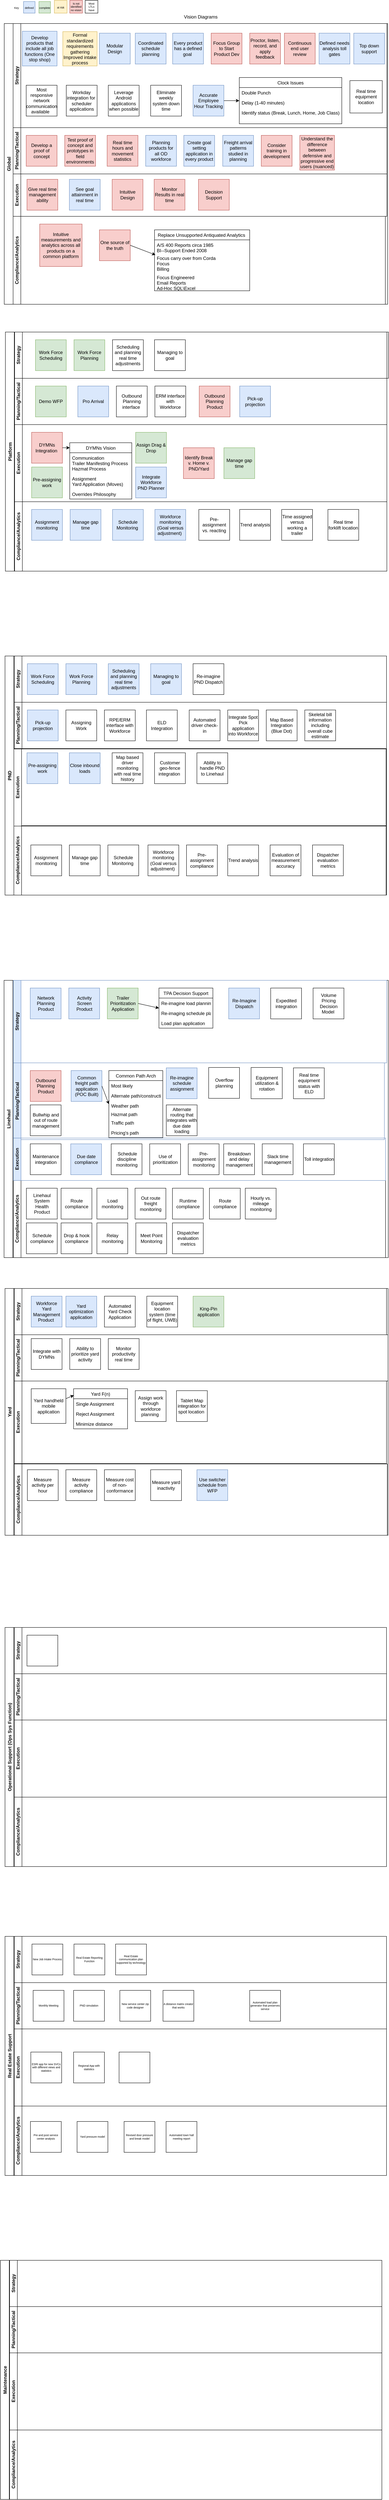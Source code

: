 <mxfile version="14.7.8" type="github">
  <diagram id="prtHgNgQTEPvFCAcTncT" name="Page-1">
    <mxGraphModel dx="661" dy="363" grid="1" gridSize="10" guides="1" tooltips="1" connect="1" arrows="1" fold="1" page="1" pageScale="1" pageWidth="1169" pageHeight="827" math="0" shadow="0">
      <root>
        <mxCell id="0" />
        <mxCell id="1" parent="0" />
        <mxCell id="YpiswbPUXittL1wo25aG-7" value="Global" style="swimlane;horizontal=0;" parent="1" vertex="1">
          <mxGeometry x="80" y="80" width="995" height="728" as="geometry" />
        </mxCell>
        <mxCell id="YpiswbPUXittL1wo25aG-3" value="Strategy" style="swimlane;html=1;startSize=20;horizontal=0;" parent="YpiswbPUXittL1wo25aG-7" vertex="1">
          <mxGeometry x="23" width="970" height="270" as="geometry" />
        </mxCell>
        <mxCell id="aJCjJeXkYi-TB71Nvnjo-6" value="Develop products that include all job functions (One stop shop)" style="whiteSpace=wrap;html=1;aspect=fixed;fillColor=#dae8fc;strokeColor=#6c8ebf;" vertex="1" parent="YpiswbPUXittL1wo25aG-3">
          <mxGeometry x="24" y="20" width="90" height="90" as="geometry" />
        </mxCell>
        <mxCell id="aJCjJeXkYi-TB71Nvnjo-7" value="Modular Design" style="whiteSpace=wrap;html=1;aspect=fixed;fillColor=#dae8fc;strokeColor=#6c8ebf;" vertex="1" parent="YpiswbPUXittL1wo25aG-3">
          <mxGeometry x="224" y="25" width="80" height="80" as="geometry" />
        </mxCell>
        <mxCell id="aJCjJeXkYi-TB71Nvnjo-8" value="Coordinated schedule planning" style="whiteSpace=wrap;html=1;aspect=fixed;fillColor=#dae8fc;strokeColor=#6c8ebf;" vertex="1" parent="YpiswbPUXittL1wo25aG-3">
          <mxGeometry x="317" y="25" width="80" height="80" as="geometry" />
        </mxCell>
        <mxCell id="aJCjJeXkYi-TB71Nvnjo-10" value="Every product has a defined goal&amp;nbsp;" style="whiteSpace=wrap;html=1;aspect=fixed;fillColor=#dae8fc;strokeColor=#6c8ebf;" vertex="1" parent="YpiswbPUXittL1wo25aG-3">
          <mxGeometry x="414" y="25" width="80" height="80" as="geometry" />
        </mxCell>
        <mxCell id="aJCjJeXkYi-TB71Nvnjo-11" value="Focus Group to Start Product Dev" style="whiteSpace=wrap;html=1;aspect=fixed;fillColor=#f8cecc;strokeColor=#b85450;" vertex="1" parent="YpiswbPUXittL1wo25aG-3">
          <mxGeometry x="514" y="25" width="80" height="80" as="geometry" />
        </mxCell>
        <mxCell id="aJCjJeXkYi-TB71Nvnjo-12" value="Continuous end user review" style="whiteSpace=wrap;html=1;aspect=fixed;fillColor=#f8cecc;strokeColor=#b85450;" vertex="1" parent="YpiswbPUXittL1wo25aG-3">
          <mxGeometry x="704" y="25" width="80" height="80" as="geometry" />
        </mxCell>
        <mxCell id="aJCjJeXkYi-TB71Nvnjo-13" value="Defined needs analysis toll gates" style="whiteSpace=wrap;html=1;aspect=fixed;fillColor=#dae8fc;strokeColor=#6c8ebf;" vertex="1" parent="YpiswbPUXittL1wo25aG-3">
          <mxGeometry x="794" y="25" width="80" height="80" as="geometry" />
        </mxCell>
        <mxCell id="aJCjJeXkYi-TB71Nvnjo-21" value="Proctor, listen, record, and apply feedback" style="whiteSpace=wrap;html=1;aspect=fixed;fillColor=#f8cecc;strokeColor=#b85450;" vertex="1" parent="YpiswbPUXittL1wo25aG-3">
          <mxGeometry x="614" y="25" width="80" height="80" as="geometry" />
        </mxCell>
        <mxCell id="aJCjJeXkYi-TB71Nvnjo-22" value="Formal standardized requirements gathering Improved intake process" style="whiteSpace=wrap;html=1;aspect=fixed;fillColor=#fff2cc;strokeColor=#d6b656;" vertex="1" parent="YpiswbPUXittL1wo25aG-3">
          <mxGeometry x="129" y="21" width="89" height="89" as="geometry" />
        </mxCell>
        <mxCell id="aJCjJeXkYi-TB71Nvnjo-31" value="Top down support" style="whiteSpace=wrap;html=1;aspect=fixed;fillColor=#dae8fc;strokeColor=#6c8ebf;" vertex="1" parent="YpiswbPUXittL1wo25aG-3">
          <mxGeometry x="884" y="25" width="80" height="80" as="geometry" />
        </mxCell>
        <mxCell id="aJCjJeXkYi-TB71Nvnjo-227" value="Most responsive network communication available&amp;nbsp;&amp;nbsp;" style="whiteSpace=wrap;html=1;aspect=fixed;" vertex="1" parent="YpiswbPUXittL1wo25aG-3">
          <mxGeometry x="34" y="160" width="80" height="80" as="geometry" />
        </mxCell>
        <mxCell id="aJCjJeXkYi-TB71Nvnjo-184" value="Workday integration for&amp;nbsp; scheduler applications" style="whiteSpace=wrap;html=1;aspect=fixed;" vertex="1" parent="YpiswbPUXittL1wo25aG-3">
          <mxGeometry x="138" y="160" width="80" height="80" as="geometry" />
        </mxCell>
        <mxCell id="aJCjJeXkYi-TB71Nvnjo-236" value="Leverage Android applications when possible" style="whiteSpace=wrap;html=1;aspect=fixed;" vertex="1" parent="YpiswbPUXittL1wo25aG-3">
          <mxGeometry x="247" y="160" width="80" height="80" as="geometry" />
        </mxCell>
        <mxCell id="aJCjJeXkYi-TB71Nvnjo-237" value="Eliminate weekly system down time" style="whiteSpace=wrap;html=1;aspect=fixed;" vertex="1" parent="YpiswbPUXittL1wo25aG-3">
          <mxGeometry x="357" y="160" width="80" height="80" as="geometry" />
        </mxCell>
        <mxCell id="aJCjJeXkYi-TB71Nvnjo-246" value="Accurate Employee Hour Tracking" style="whiteSpace=wrap;html=1;aspect=fixed;fillColor=#dae8fc;strokeColor=#6c8ebf;" vertex="1" parent="YpiswbPUXittL1wo25aG-3">
          <mxGeometry x="467" y="160" width="80" height="80" as="geometry" />
        </mxCell>
        <mxCell id="aJCjJeXkYi-TB71Nvnjo-247" value="Clock Issues" style="swimlane;fontStyle=0;childLayout=stackLayout;horizontal=1;startSize=26;horizontalStack=0;resizeParent=1;resizeParentMax=0;resizeLast=0;collapsible=1;marginBottom=0;" vertex="1" parent="YpiswbPUXittL1wo25aG-3">
          <mxGeometry x="587" y="140" width="266" height="120" as="geometry">
            <mxRectangle x="587" y="140" width="258" height="26" as="alternateBounds" />
          </mxGeometry>
        </mxCell>
        <mxCell id="aJCjJeXkYi-TB71Nvnjo-248" value="Double Punch" style="text;strokeColor=none;fillColor=none;align=left;verticalAlign=top;spacingLeft=4;spacingRight=4;overflow=hidden;rotatable=0;points=[[0,0.5],[1,0.5]];portConstraint=eastwest;" vertex="1" parent="aJCjJeXkYi-TB71Nvnjo-247">
          <mxGeometry y="26" width="266" height="26" as="geometry" />
        </mxCell>
        <mxCell id="aJCjJeXkYi-TB71Nvnjo-249" value="Delay (1-40 minutes)" style="text;strokeColor=none;fillColor=none;align=left;verticalAlign=top;spacingLeft=4;spacingRight=4;overflow=hidden;rotatable=0;points=[[0,0.5],[1,0.5]];portConstraint=eastwest;" vertex="1" parent="aJCjJeXkYi-TB71Nvnjo-247">
          <mxGeometry y="52" width="266" height="26" as="geometry" />
        </mxCell>
        <mxCell id="aJCjJeXkYi-TB71Nvnjo-250" value="Identify status (Break, Lunch, Home, Job Class)&#xa;" style="text;strokeColor=none;fillColor=none;align=left;verticalAlign=top;spacingLeft=4;spacingRight=4;overflow=hidden;rotatable=0;points=[[0,0.5],[1,0.5]];portConstraint=eastwest;" vertex="1" parent="aJCjJeXkYi-TB71Nvnjo-247">
          <mxGeometry y="78" width="266" height="42" as="geometry" />
        </mxCell>
        <mxCell id="aJCjJeXkYi-TB71Nvnjo-245" style="edgeStyle=orthogonalEdgeStyle;rounded=0;orthogonalLoop=1;jettySize=auto;html=1;entryX=0;entryY=0.5;entryDx=0;entryDy=0;" edge="1" parent="YpiswbPUXittL1wo25aG-3" source="aJCjJeXkYi-TB71Nvnjo-246" target="aJCjJeXkYi-TB71Nvnjo-247">
          <mxGeometry relative="1" as="geometry" />
        </mxCell>
        <mxCell id="aJCjJeXkYi-TB71Nvnjo-251" value="Real time equipment location" style="whiteSpace=wrap;html=1;aspect=fixed;" vertex="1" parent="YpiswbPUXittL1wo25aG-3">
          <mxGeometry x="874" y="148" width="84" height="84" as="geometry" />
        </mxCell>
        <mxCell id="YpiswbPUXittL1wo25aG-10" value="Planning/Tactical" style="swimlane;html=1;startSize=20;horizontal=0;" parent="YpiswbPUXittL1wo25aG-7" vertex="1">
          <mxGeometry x="23" y="270" width="970" height="120" as="geometry" />
        </mxCell>
        <mxCell id="aJCjJeXkYi-TB71Nvnjo-14" value="Real time hours and movement statistics" style="whiteSpace=wrap;html=1;aspect=fixed;fillColor=#f8cecc;strokeColor=#b85450;" vertex="1" parent="YpiswbPUXittL1wo25aG-10">
          <mxGeometry x="244" y="20" width="80" height="80" as="geometry" />
        </mxCell>
        <mxCell id="aJCjJeXkYi-TB71Nvnjo-16" value="Planning products for all OD workforce" style="whiteSpace=wrap;html=1;aspect=fixed;fillColor=#dae8fc;strokeColor=#6c8ebf;" vertex="1" parent="YpiswbPUXittL1wo25aG-10">
          <mxGeometry x="344" y="20" width="80" height="80" as="geometry" />
        </mxCell>
        <mxCell id="aJCjJeXkYi-TB71Nvnjo-18" value="Freight arrival patterns studied in planning" style="whiteSpace=wrap;html=1;aspect=fixed;fillColor=#dae8fc;strokeColor=#6c8ebf;" vertex="1" parent="YpiswbPUXittL1wo25aG-10">
          <mxGeometry x="544" y="20" width="80" height="80" as="geometry" />
        </mxCell>
        <mxCell id="aJCjJeXkYi-TB71Nvnjo-20" value="Create goal setting application in every product" style="whiteSpace=wrap;html=1;aspect=fixed;fillColor=#dae8fc;strokeColor=#6c8ebf;" vertex="1" parent="YpiswbPUXittL1wo25aG-10">
          <mxGeometry x="443" y="20" width="80" height="80" as="geometry" />
        </mxCell>
        <mxCell id="aJCjJeXkYi-TB71Nvnjo-23" value="Develop a proof of concept" style="whiteSpace=wrap;html=1;aspect=fixed;fillColor=#f8cecc;strokeColor=#b85450;" vertex="1" parent="YpiswbPUXittL1wo25aG-10">
          <mxGeometry x="34" y="20" width="80" height="80" as="geometry" />
        </mxCell>
        <mxCell id="aJCjJeXkYi-TB71Nvnjo-24" value="Consider training in development" style="whiteSpace=wrap;html=1;aspect=fixed;fillColor=#f8cecc;strokeColor=#b85450;" vertex="1" parent="YpiswbPUXittL1wo25aG-10">
          <mxGeometry x="644" y="20" width="80" height="80" as="geometry" />
        </mxCell>
        <mxCell id="aJCjJeXkYi-TB71Nvnjo-26" value="Test proof of concept and prototypes in field environments" style="whiteSpace=wrap;html=1;aspect=fixed;fillColor=#f8cecc;strokeColor=#b85450;" vertex="1" parent="YpiswbPUXittL1wo25aG-10">
          <mxGeometry x="134" y="20" width="80" height="80" as="geometry" />
        </mxCell>
        <mxCell id="aJCjJeXkYi-TB71Nvnjo-27" value="Understand the difference between defensive and progressive end users (nuanced)" style="whiteSpace=wrap;html=1;aspect=fixed;fillColor=#f8cecc;strokeColor=#b85450;" vertex="1" parent="YpiswbPUXittL1wo25aG-10">
          <mxGeometry x="744" y="20" width="90" height="90" as="geometry" />
        </mxCell>
        <mxCell id="YpiswbPUXittL1wo25aG-18" value="Compliance/Analytics" style="swimlane;html=1;startSize=20;horizontal=0;" parent="YpiswbPUXittL1wo25aG-7" vertex="1">
          <mxGeometry x="23" y="500" width="966" height="228" as="geometry" />
        </mxCell>
        <mxCell id="aJCjJeXkYi-TB71Nvnjo-9" value="Intuitive measurements and analytics across all products on a common platform" style="whiteSpace=wrap;html=1;aspect=fixed;fillColor=#f8cecc;strokeColor=#b85450;" vertex="1" parent="YpiswbPUXittL1wo25aG-18">
          <mxGeometry x="69" y="20" width="110" height="110" as="geometry" />
        </mxCell>
        <mxCell id="aJCjJeXkYi-TB71Nvnjo-35" value="One source of the truth" style="whiteSpace=wrap;html=1;aspect=fixed;fillColor=#f8cecc;strokeColor=#b85450;" vertex="1" parent="YpiswbPUXittL1wo25aG-18">
          <mxGeometry x="224" y="35" width="80" height="80" as="geometry" />
        </mxCell>
        <mxCell id="aJCjJeXkYi-TB71Nvnjo-164" value="Replace Unsupported Antiquated Analytics " style="swimlane;fontStyle=0;childLayout=stackLayout;horizontal=1;startSize=26;horizontalStack=0;resizeParent=1;resizeParentMax=0;resizeLast=0;collapsible=1;marginBottom=0;" vertex="1" parent="YpiswbPUXittL1wo25aG-18">
          <mxGeometry x="367" y="35" width="247" height="158" as="geometry">
            <mxRectangle x="367" y="35" width="250" height="26" as="alternateBounds" />
          </mxGeometry>
        </mxCell>
        <mxCell id="aJCjJeXkYi-TB71Nvnjo-165" value="A/S 400 Reports circa 1985&#xa;BI--Support Ended 2008&#xa;" style="text;strokeColor=none;fillColor=none;align=left;verticalAlign=top;spacingLeft=4;spacingRight=4;overflow=hidden;rotatable=0;points=[[0,0.5],[1,0.5]];portConstraint=eastwest;" vertex="1" parent="aJCjJeXkYi-TB71Nvnjo-164">
          <mxGeometry y="26" width="247" height="34" as="geometry" />
        </mxCell>
        <mxCell id="aJCjJeXkYi-TB71Nvnjo-166" value="Focus carry over from Corda&#xa;Focus&#xa;Billing " style="text;strokeColor=none;fillColor=none;align=left;verticalAlign=top;spacingLeft=4;spacingRight=4;overflow=hidden;rotatable=0;points=[[0,0.5],[1,0.5]];portConstraint=eastwest;" vertex="1" parent="aJCjJeXkYi-TB71Nvnjo-164">
          <mxGeometry y="60" width="247" height="50" as="geometry" />
        </mxCell>
        <mxCell id="aJCjJeXkYi-TB71Nvnjo-167" value="Focus Engineered&#xa;Email Reports&#xa;Ad-Hoc SQL\Excel &#xa;&#xa;" style="text;strokeColor=none;fillColor=none;align=left;verticalAlign=top;spacingLeft=4;spacingRight=4;overflow=hidden;rotatable=0;points=[[0,0.5],[1,0.5]];portConstraint=eastwest;" vertex="1" parent="aJCjJeXkYi-TB71Nvnjo-164">
          <mxGeometry y="110" width="247" height="48" as="geometry" />
        </mxCell>
        <mxCell id="aJCjJeXkYi-TB71Nvnjo-168" value="" style="endArrow=classic;html=1;exitX=1;exitY=0.5;exitDx=0;exitDy=0;entryX=0.009;entryY=0.1;entryDx=0;entryDy=0;entryPerimeter=0;" edge="1" parent="YpiswbPUXittL1wo25aG-18" source="aJCjJeXkYi-TB71Nvnjo-35" target="aJCjJeXkYi-TB71Nvnjo-166">
          <mxGeometry width="50" height="50" relative="1" as="geometry">
            <mxPoint x="244" y="80" as="sourcePoint" />
            <mxPoint x="294" y="30" as="targetPoint" />
          </mxGeometry>
        </mxCell>
        <mxCell id="YpiswbPUXittL1wo25aG-33" value="Execution" style="swimlane;html=1;startSize=20;horizontal=0;" parent="YpiswbPUXittL1wo25aG-7" vertex="1">
          <mxGeometry x="23" y="390" width="970" height="110" as="geometry" />
        </mxCell>
        <mxCell id="aJCjJeXkYi-TB71Nvnjo-19" value="Give real time management ability" style="whiteSpace=wrap;html=1;aspect=fixed;fillColor=#f8cecc;strokeColor=#b85450;" vertex="1" parent="YpiswbPUXittL1wo25aG-33">
          <mxGeometry x="36" y="14" width="80" height="80" as="geometry" />
        </mxCell>
        <mxCell id="aJCjJeXkYi-TB71Nvnjo-17" value="See goal attainment in real time" style="whiteSpace=wrap;html=1;aspect=fixed;fillColor=#dae8fc;strokeColor=#6c8ebf;" vertex="1" parent="YpiswbPUXittL1wo25aG-33">
          <mxGeometry x="146" y="14" width="80" height="80" as="geometry" />
        </mxCell>
        <mxCell id="aJCjJeXkYi-TB71Nvnjo-28" value="Intuitive Design" style="whiteSpace=wrap;html=1;aspect=fixed;fillColor=#f8cecc;strokeColor=#b85450;" vertex="1" parent="YpiswbPUXittL1wo25aG-33">
          <mxGeometry x="257" y="14" width="80" height="80" as="geometry" />
        </mxCell>
        <mxCell id="aJCjJeXkYi-TB71Nvnjo-29" value="Monitor Results in real time" style="whiteSpace=wrap;html=1;aspect=fixed;fillColor=#f8cecc;strokeColor=#b85450;" vertex="1" parent="YpiswbPUXittL1wo25aG-33">
          <mxGeometry x="366" y="14" width="80" height="80" as="geometry" />
        </mxCell>
        <mxCell id="aJCjJeXkYi-TB71Nvnjo-30" value="Decision Support" style="whiteSpace=wrap;html=1;aspect=fixed;fillColor=#f8cecc;strokeColor=#b85450;" vertex="1" parent="YpiswbPUXittL1wo25aG-33">
          <mxGeometry x="481" y="14" width="80" height="80" as="geometry" />
        </mxCell>
        <mxCell id="YpiswbPUXittL1wo25aG-24" value="Platform" style="swimlane;horizontal=0;startSize=23;" parent="1" vertex="1">
          <mxGeometry x="83" y="880" width="990" height="620" as="geometry" />
        </mxCell>
        <mxCell id="YpiswbPUXittL1wo25aG-25" value="Strategy" style="swimlane;html=1;startSize=20;horizontal=0;" parent="YpiswbPUXittL1wo25aG-24" vertex="1">
          <mxGeometry x="24" width="970" height="120" as="geometry" />
        </mxCell>
        <mxCell id="YpiswbPUXittL1wo25aG-29" style="edgeStyle=orthogonalEdgeStyle;rounded=0;orthogonalLoop=1;jettySize=auto;html=1;exitX=1;exitY=0.5;exitDx=0;exitDy=0;entryX=0;entryY=0.5;entryDx=0;entryDy=0;" parent="YpiswbPUXittL1wo25aG-25" edge="1">
          <mxGeometry relative="1" as="geometry">
            <mxPoint x="236" y="60" as="targetPoint" />
          </mxGeometry>
        </mxCell>
        <mxCell id="aJCjJeXkYi-TB71Nvnjo-32" value="Work Force Planning" style="whiteSpace=wrap;html=1;aspect=fixed;fillColor=#d5e8d4;strokeColor=#82b366;" vertex="1" parent="YpiswbPUXittL1wo25aG-25">
          <mxGeometry x="154" y="20" width="80" height="80" as="geometry" />
        </mxCell>
        <mxCell id="aJCjJeXkYi-TB71Nvnjo-36" value="Work Force Scheduling" style="whiteSpace=wrap;html=1;aspect=fixed;fillColor=#d5e8d4;strokeColor=#82b366;" vertex="1" parent="YpiswbPUXittL1wo25aG-25">
          <mxGeometry x="54" y="20" width="80" height="80" as="geometry" />
        </mxCell>
        <mxCell id="aJCjJeXkYi-TB71Nvnjo-37" value="Scheduling and planning real time adjustments" style="whiteSpace=wrap;html=1;aspect=fixed;" vertex="1" parent="YpiswbPUXittL1wo25aG-25">
          <mxGeometry x="254" y="20" width="80" height="80" as="geometry" />
        </mxCell>
        <mxCell id="aJCjJeXkYi-TB71Nvnjo-38" value="Managing to goal" style="whiteSpace=wrap;html=1;aspect=fixed;" vertex="1" parent="YpiswbPUXittL1wo25aG-25">
          <mxGeometry x="363" y="20" width="80" height="80" as="geometry" />
        </mxCell>
        <mxCell id="YpiswbPUXittL1wo25aG-31" value="Planning/Tactical" style="swimlane;html=1;startSize=20;horizontal=0;" parent="YpiswbPUXittL1wo25aG-24" vertex="1">
          <mxGeometry x="24" y="120" width="966" height="120" as="geometry" />
        </mxCell>
        <mxCell id="aJCjJeXkYi-TB71Nvnjo-48" value="Demo WFP" style="whiteSpace=wrap;html=1;aspect=fixed;fillColor=#d5e8d4;strokeColor=#82b366;" vertex="1" parent="YpiswbPUXittL1wo25aG-31">
          <mxGeometry x="54" y="20" width="80" height="80" as="geometry" />
        </mxCell>
        <mxCell id="aJCjJeXkYi-TB71Nvnjo-57" value="Pro Arrival" style="whiteSpace=wrap;html=1;aspect=fixed;fillColor=#dae8fc;strokeColor=#6c8ebf;" vertex="1" parent="YpiswbPUXittL1wo25aG-31">
          <mxGeometry x="164" y="20" width="80" height="80" as="geometry" />
        </mxCell>
        <mxCell id="aJCjJeXkYi-TB71Nvnjo-60" value="Outbound Planning Product" style="whiteSpace=wrap;html=1;aspect=fixed;fillColor=#f8cecc;strokeColor=#b85450;" vertex="1" parent="YpiswbPUXittL1wo25aG-31">
          <mxGeometry x="479" y="20" width="80" height="80" as="geometry" />
        </mxCell>
        <mxCell id="aJCjJeXkYi-TB71Nvnjo-64" value="ERM interface with Workforce" style="whiteSpace=wrap;html=1;aspect=fixed;" vertex="1" parent="YpiswbPUXittL1wo25aG-31">
          <mxGeometry x="364" y="20" width="80" height="80" as="geometry" />
        </mxCell>
        <mxCell id="aJCjJeXkYi-TB71Nvnjo-65" value="Outbound Planning interface&amp;nbsp;" style="whiteSpace=wrap;html=1;aspect=fixed;" vertex="1" parent="YpiswbPUXittL1wo25aG-31">
          <mxGeometry x="264" y="20" width="80" height="80" as="geometry" />
        </mxCell>
        <mxCell id="aJCjJeXkYi-TB71Nvnjo-81" value="Pick-up projection" style="whiteSpace=wrap;html=1;aspect=fixed;fillColor=#dae8fc;strokeColor=#6c8ebf;" vertex="1" parent="YpiswbPUXittL1wo25aG-31">
          <mxGeometry x="584" y="20" width="80" height="80" as="geometry" />
        </mxCell>
        <mxCell id="YpiswbPUXittL1wo25aG-32" value="Compliance/Analytics" style="swimlane;html=1;startSize=20;horizontal=0;" parent="YpiswbPUXittL1wo25aG-24" vertex="1">
          <mxGeometry x="24" y="440" width="966" height="180" as="geometry" />
        </mxCell>
        <mxCell id="YpiswbPUXittL1wo25aG-14" value="Execution" style="swimlane;html=1;startSize=20;horizontal=0;" parent="YpiswbPUXittL1wo25aG-32" vertex="1">
          <mxGeometry y="-200" width="966" height="200" as="geometry" />
        </mxCell>
        <mxCell id="aJCjJeXkYi-TB71Nvnjo-39" value="DYMNs Integration&amp;nbsp;" style="whiteSpace=wrap;html=1;aspect=fixed;fillColor=#f8cecc;strokeColor=#b85450;" vertex="1" parent="YpiswbPUXittL1wo25aG-14">
          <mxGeometry x="44" y="20" width="80" height="80" as="geometry" />
        </mxCell>
        <mxCell id="aJCjJeXkYi-TB71Nvnjo-49" value="Assign Drag &amp;amp; Drop" style="whiteSpace=wrap;html=1;aspect=fixed;fillColor=#d5e8d4;strokeColor=#82b366;" vertex="1" parent="YpiswbPUXittL1wo25aG-14">
          <mxGeometry x="314" y="20" width="80" height="80" as="geometry" />
        </mxCell>
        <mxCell id="aJCjJeXkYi-TB71Nvnjo-55" value="Pre-assigning work" style="whiteSpace=wrap;html=1;aspect=fixed;fillColor=#d5e8d4;strokeColor=#82b366;" vertex="1" parent="YpiswbPUXittL1wo25aG-14">
          <mxGeometry x="44" y="110" width="80" height="80" as="geometry" />
        </mxCell>
        <mxCell id="aJCjJeXkYi-TB71Nvnjo-56" value="Manage gap time" style="whiteSpace=wrap;html=1;aspect=fixed;fillColor=#d5e8d4;strokeColor=#82b366;" vertex="1" parent="YpiswbPUXittL1wo25aG-14">
          <mxGeometry x="543" y="60" width="80" height="80" as="geometry" />
        </mxCell>
        <mxCell id="aJCjJeXkYi-TB71Nvnjo-59" value="Identify Break v. Home v. PND/Yard" style="whiteSpace=wrap;html=1;aspect=fixed;fillColor=#f8cecc;strokeColor=#b85450;" vertex="1" parent="YpiswbPUXittL1wo25aG-14">
          <mxGeometry x="438" y="60" width="80" height="80" as="geometry" />
        </mxCell>
        <mxCell id="aJCjJeXkYi-TB71Nvnjo-173" value="DYMNs Vision" style="swimlane;fontStyle=0;childLayout=stackLayout;horizontal=1;startSize=26;horizontalStack=0;resizeParent=1;resizeParentMax=0;resizeLast=0;collapsible=1;marginBottom=0;" vertex="1" parent="YpiswbPUXittL1wo25aG-14">
          <mxGeometry x="143" y="47" width="161" height="146" as="geometry">
            <mxRectangle x="143" y="47" width="157" height="26" as="alternateBounds" />
          </mxGeometry>
        </mxCell>
        <mxCell id="aJCjJeXkYi-TB71Nvnjo-174" value="Communication&#xa;Trailer Manifesting Process&#xa;Hazmat Process " style="text;strokeColor=none;fillColor=none;align=left;verticalAlign=top;spacingLeft=4;spacingRight=4;overflow=hidden;rotatable=0;points=[[0,0.5],[1,0.5]];portConstraint=eastwest;" vertex="1" parent="aJCjJeXkYi-TB71Nvnjo-173">
          <mxGeometry y="26" width="161" height="54" as="geometry" />
        </mxCell>
        <mxCell id="aJCjJeXkYi-TB71Nvnjo-175" value="Assignment&#xa;Yard Application (Moves)" style="text;strokeColor=none;fillColor=none;align=left;verticalAlign=top;spacingLeft=4;spacingRight=4;overflow=hidden;rotatable=0;points=[[0,0.5],[1,0.5]];portConstraint=eastwest;" vertex="1" parent="aJCjJeXkYi-TB71Nvnjo-173">
          <mxGeometry y="80" width="161" height="40" as="geometry" />
        </mxCell>
        <mxCell id="aJCjJeXkYi-TB71Nvnjo-176" value="Overrides Philosophy" style="text;strokeColor=none;fillColor=none;align=left;verticalAlign=top;spacingLeft=4;spacingRight=4;overflow=hidden;rotatable=0;points=[[0,0.5],[1,0.5]];portConstraint=eastwest;" vertex="1" parent="aJCjJeXkYi-TB71Nvnjo-173">
          <mxGeometry y="120" width="161" height="26" as="geometry" />
        </mxCell>
        <mxCell id="aJCjJeXkYi-TB71Nvnjo-178" value="Integrate Workforce PND Planner" style="whiteSpace=wrap;html=1;aspect=fixed;fillColor=#dae8fc;strokeColor=#6c8ebf;" vertex="1" parent="YpiswbPUXittL1wo25aG-14">
          <mxGeometry x="314" y="110" width="80" height="80" as="geometry" />
        </mxCell>
        <mxCell id="aJCjJeXkYi-TB71Nvnjo-54" value="Assignment monitoring" style="whiteSpace=wrap;html=1;aspect=fixed;fillColor=#dae8fc;strokeColor=#6c8ebf;" vertex="1" parent="YpiswbPUXittL1wo25aG-32">
          <mxGeometry x="44" y="20" width="80" height="80" as="geometry" />
        </mxCell>
        <mxCell id="aJCjJeXkYi-TB71Nvnjo-53" value="Manage gap time" style="whiteSpace=wrap;html=1;aspect=fixed;fillColor=#dae8fc;strokeColor=#6c8ebf;" vertex="1" parent="YpiswbPUXittL1wo25aG-32">
          <mxGeometry x="144" y="20" width="80" height="80" as="geometry" />
        </mxCell>
        <mxCell id="aJCjJeXkYi-TB71Nvnjo-67" value="Schedule Monitoring&amp;nbsp;" style="whiteSpace=wrap;html=1;aspect=fixed;fillColor=#dae8fc;strokeColor=#6c8ebf;" vertex="1" parent="YpiswbPUXittL1wo25aG-32">
          <mxGeometry x="254" y="20" width="80" height="80" as="geometry" />
        </mxCell>
        <mxCell id="aJCjJeXkYi-TB71Nvnjo-68" value="Workforce monitoring (Goal versus adjustment)&amp;nbsp;" style="whiteSpace=wrap;html=1;aspect=fixed;fillColor=#dae8fc;strokeColor=#6c8ebf;" vertex="1" parent="YpiswbPUXittL1wo25aG-32">
          <mxGeometry x="364" y="20" width="80" height="80" as="geometry" />
        </mxCell>
        <mxCell id="aJCjJeXkYi-TB71Nvnjo-69" value="Pre-assignment vs. reacting" style="whiteSpace=wrap;html=1;aspect=fixed;" vertex="1" parent="YpiswbPUXittL1wo25aG-32">
          <mxGeometry x="478" y="20" width="80" height="80" as="geometry" />
        </mxCell>
        <mxCell id="aJCjJeXkYi-TB71Nvnjo-70" value="Time assigned versus working a trailer" style="whiteSpace=wrap;html=1;aspect=fixed;" vertex="1" parent="YpiswbPUXittL1wo25aG-32">
          <mxGeometry x="693" y="20" width="80" height="80" as="geometry" />
        </mxCell>
        <mxCell id="aJCjJeXkYi-TB71Nvnjo-71" value="Trend analysis" style="whiteSpace=wrap;html=1;aspect=fixed;" vertex="1" parent="YpiswbPUXittL1wo25aG-32">
          <mxGeometry x="584" y="20" width="80" height="80" as="geometry" />
        </mxCell>
        <mxCell id="aJCjJeXkYi-TB71Nvnjo-226" value="Real time forklift location" style="whiteSpace=wrap;html=1;aspect=fixed;" vertex="1" parent="YpiswbPUXittL1wo25aG-32">
          <mxGeometry x="813" y="20" width="80" height="80" as="geometry" />
        </mxCell>
        <mxCell id="YpiswbPUXittL1wo25aG-34" value="PND" style="swimlane;horizontal=0;" parent="1" vertex="1">
          <mxGeometry x="82" y="1720" width="990" height="620" as="geometry" />
        </mxCell>
        <mxCell id="YpiswbPUXittL1wo25aG-35" value="Strategy" style="swimlane;html=1;startSize=20;horizontal=0;" parent="YpiswbPUXittL1wo25aG-34" vertex="1">
          <mxGeometry x="24" width="966" height="120" as="geometry" />
        </mxCell>
        <mxCell id="aJCjJeXkYi-TB71Nvnjo-76" value="Work Force Planning" style="whiteSpace=wrap;html=1;aspect=fixed;fillColor=#dae8fc;strokeColor=#6c8ebf;" vertex="1" parent="YpiswbPUXittL1wo25aG-35">
          <mxGeometry x="134" y="20" width="80" height="80" as="geometry" />
        </mxCell>
        <mxCell id="aJCjJeXkYi-TB71Nvnjo-77" value="Work Force Scheduling" style="whiteSpace=wrap;html=1;aspect=fixed;fillColor=#dae8fc;strokeColor=#6c8ebf;" vertex="1" parent="YpiswbPUXittL1wo25aG-35">
          <mxGeometry x="34" y="20" width="80" height="80" as="geometry" />
        </mxCell>
        <mxCell id="aJCjJeXkYi-TB71Nvnjo-78" value="Scheduling and planning real time adjustments" style="whiteSpace=wrap;html=1;aspect=fixed;fillColor=#dae8fc;strokeColor=#6c8ebf;" vertex="1" parent="YpiswbPUXittL1wo25aG-35">
          <mxGeometry x="244" y="20" width="80" height="80" as="geometry" />
        </mxCell>
        <mxCell id="aJCjJeXkYi-TB71Nvnjo-79" value="Managing to goal" style="whiteSpace=wrap;html=1;aspect=fixed;fillColor=#dae8fc;strokeColor=#6c8ebf;" vertex="1" parent="YpiswbPUXittL1wo25aG-35">
          <mxGeometry x="354" y="20" width="80" height="80" as="geometry" />
        </mxCell>
        <mxCell id="aJCjJeXkYi-TB71Nvnjo-93" value="Re-imagine PND Dispatch" style="whiteSpace=wrap;html=1;aspect=fixed;" vertex="1" parent="YpiswbPUXittL1wo25aG-35">
          <mxGeometry x="464" y="20" width="80" height="80" as="geometry" />
        </mxCell>
        <mxCell id="YpiswbPUXittL1wo25aG-41" value="Planning/Tactical" style="swimlane;html=1;startSize=20;horizontal=0;" parent="YpiswbPUXittL1wo25aG-34" vertex="1">
          <mxGeometry x="24" y="120" width="966" height="120" as="geometry" />
        </mxCell>
        <mxCell id="aJCjJeXkYi-TB71Nvnjo-80" value="Pick-up projection" style="whiteSpace=wrap;html=1;aspect=fixed;fillColor=#dae8fc;strokeColor=#6c8ebf;" vertex="1" parent="YpiswbPUXittL1wo25aG-41">
          <mxGeometry x="34" y="20" width="80" height="80" as="geometry" />
        </mxCell>
        <mxCell id="aJCjJeXkYi-TB71Nvnjo-82" value="Assigning Work" style="whiteSpace=wrap;html=1;aspect=fixed;" vertex="1" parent="YpiswbPUXittL1wo25aG-41">
          <mxGeometry x="134" y="20" width="80" height="80" as="geometry" />
        </mxCell>
        <mxCell id="aJCjJeXkYi-TB71Nvnjo-83" value="RPE/ERM interface with Workforce" style="whiteSpace=wrap;html=1;aspect=fixed;" vertex="1" parent="YpiswbPUXittL1wo25aG-41">
          <mxGeometry x="234" y="20" width="80" height="80" as="geometry" />
        </mxCell>
        <mxCell id="aJCjJeXkYi-TB71Nvnjo-91" value="ELD Integration" style="whiteSpace=wrap;html=1;aspect=fixed;" vertex="1" parent="YpiswbPUXittL1wo25aG-41">
          <mxGeometry x="343" y="20" width="80" height="80" as="geometry" />
        </mxCell>
        <mxCell id="aJCjJeXkYi-TB71Nvnjo-92" value="Automated driver check-in" style="whiteSpace=wrap;html=1;aspect=fixed;" vertex="1" parent="YpiswbPUXittL1wo25aG-41">
          <mxGeometry x="454" y="20" width="80" height="80" as="geometry" />
        </mxCell>
        <mxCell id="aJCjJeXkYi-TB71Nvnjo-94" value="Integrate Spot Pick application into Workforce" style="whiteSpace=wrap;html=1;aspect=fixed;" vertex="1" parent="YpiswbPUXittL1wo25aG-41">
          <mxGeometry x="554" y="20" width="80" height="80" as="geometry" />
        </mxCell>
        <mxCell id="aJCjJeXkYi-TB71Nvnjo-96" value="Map Based Integration (Blue Dot)" style="whiteSpace=wrap;html=1;aspect=fixed;" vertex="1" parent="YpiswbPUXittL1wo25aG-41">
          <mxGeometry x="654" y="20" width="80" height="80" as="geometry" />
        </mxCell>
        <mxCell id="aJCjJeXkYi-TB71Nvnjo-97" value="Skeletal bill information including overall cube estimate" style="whiteSpace=wrap;html=1;aspect=fixed;" vertex="1" parent="YpiswbPUXittL1wo25aG-41">
          <mxGeometry x="754" y="20" width="80" height="80" as="geometry" />
        </mxCell>
        <mxCell id="YpiswbPUXittL1wo25aG-42" value="Compliance/Analytics" style="swimlane;html=1;startSize=20;horizontal=0;" parent="YpiswbPUXittL1wo25aG-34" vertex="1">
          <mxGeometry x="23" y="440" width="966" height="180" as="geometry" />
        </mxCell>
        <mxCell id="YpiswbPUXittL1wo25aG-43" value="Execution" style="swimlane;html=1;startSize=20;horizontal=0;" parent="YpiswbPUXittL1wo25aG-42" vertex="1">
          <mxGeometry y="-199" width="966" height="200" as="geometry" />
        </mxCell>
        <mxCell id="aJCjJeXkYi-TB71Nvnjo-84" value="Pre-assigning work" style="whiteSpace=wrap;html=1;aspect=fixed;fillColor=#dae8fc;strokeColor=#6c8ebf;" vertex="1" parent="YpiswbPUXittL1wo25aG-43">
          <mxGeometry x="34" y="10" width="80" height="80" as="geometry" />
        </mxCell>
        <mxCell id="aJCjJeXkYi-TB71Nvnjo-98" value="Close inbound loads" style="whiteSpace=wrap;html=1;aspect=fixed;fillColor=#dae8fc;strokeColor=#6c8ebf;" vertex="1" parent="YpiswbPUXittL1wo25aG-43">
          <mxGeometry x="144" y="10" width="80" height="80" as="geometry" />
        </mxCell>
        <mxCell id="aJCjJeXkYi-TB71Nvnjo-101" value="Map based driver monitoring with real time history" style="whiteSpace=wrap;html=1;aspect=fixed;" vertex="1" parent="YpiswbPUXittL1wo25aG-43">
          <mxGeometry x="255" y="10" width="80" height="80" as="geometry" />
        </mxCell>
        <mxCell id="aJCjJeXkYi-TB71Nvnjo-102" value="Customer geo-fence integration&amp;nbsp;" style="whiteSpace=wrap;html=1;aspect=fixed;" vertex="1" parent="YpiswbPUXittL1wo25aG-43">
          <mxGeometry x="365" y="10" width="80" height="80" as="geometry" />
        </mxCell>
        <mxCell id="aJCjJeXkYi-TB71Nvnjo-104" value="Ability to handle PND to Linehaul" style="whiteSpace=wrap;html=1;aspect=fixed;" vertex="1" parent="YpiswbPUXittL1wo25aG-43">
          <mxGeometry x="475" y="10" width="80" height="80" as="geometry" />
        </mxCell>
        <mxCell id="aJCjJeXkYi-TB71Nvnjo-85" value="Assignment monitoring" style="whiteSpace=wrap;html=1;aspect=fixed;" vertex="1" parent="YpiswbPUXittL1wo25aG-42">
          <mxGeometry x="44" y="50" width="80" height="80" as="geometry" />
        </mxCell>
        <mxCell id="aJCjJeXkYi-TB71Nvnjo-86" value="Manage gap time" style="whiteSpace=wrap;html=1;aspect=fixed;" vertex="1" parent="YpiswbPUXittL1wo25aG-42">
          <mxGeometry x="144" y="50" width="80" height="80" as="geometry" />
        </mxCell>
        <mxCell id="aJCjJeXkYi-TB71Nvnjo-87" value="Schedule Monitoring&amp;nbsp;" style="whiteSpace=wrap;html=1;aspect=fixed;" vertex="1" parent="YpiswbPUXittL1wo25aG-42">
          <mxGeometry x="244" y="50" width="80" height="80" as="geometry" />
        </mxCell>
        <mxCell id="aJCjJeXkYi-TB71Nvnjo-88" value="Workforce monitoring (Goal versus adjustment)&amp;nbsp;" style="whiteSpace=wrap;html=1;aspect=fixed;" vertex="1" parent="YpiswbPUXittL1wo25aG-42">
          <mxGeometry x="348" y="50" width="80" height="80" as="geometry" />
        </mxCell>
        <mxCell id="aJCjJeXkYi-TB71Nvnjo-89" value="Pre-assignment compliance" style="whiteSpace=wrap;html=1;aspect=fixed;" vertex="1" parent="YpiswbPUXittL1wo25aG-42">
          <mxGeometry x="448" y="50" width="80" height="80" as="geometry" />
        </mxCell>
        <mxCell id="aJCjJeXkYi-TB71Nvnjo-90" value="Trend analysis" style="whiteSpace=wrap;html=1;aspect=fixed;" vertex="1" parent="YpiswbPUXittL1wo25aG-42">
          <mxGeometry x="555" y="50" width="80" height="80" as="geometry" />
        </mxCell>
        <mxCell id="aJCjJeXkYi-TB71Nvnjo-103" value="Evaluation of measurement accuracy" style="whiteSpace=wrap;html=1;aspect=fixed;" vertex="1" parent="YpiswbPUXittL1wo25aG-42">
          <mxGeometry x="665" y="50" width="80" height="80" as="geometry" />
        </mxCell>
        <mxCell id="aJCjJeXkYi-TB71Nvnjo-105" value="Dispatcher evaluation metrics" style="whiteSpace=wrap;html=1;aspect=fixed;" vertex="1" parent="YpiswbPUXittL1wo25aG-42">
          <mxGeometry x="775" y="50" width="80" height="80" as="geometry" />
        </mxCell>
        <mxCell id="YpiswbPUXittL1wo25aG-53" value="Linehaul" style="swimlane;horizontal=0;" parent="1" vertex="1">
          <mxGeometry x="79.5" y="2561" width="997" height="719" as="geometry" />
        </mxCell>
        <mxCell id="YpiswbPUXittL1wo25aG-54" value="Strategy" style="swimlane;html=1;startSize=20;horizontal=0;fillColor=#dae8fc;strokeColor=#6c8ebf;" parent="YpiswbPUXittL1wo25aG-53" vertex="1">
          <mxGeometry x="24" width="969" height="214" as="geometry" />
        </mxCell>
        <mxCell id="aJCjJeXkYi-TB71Nvnjo-106" value="Activity Screen Product" style="whiteSpace=wrap;html=1;aspect=fixed;fillColor=#dae8fc;strokeColor=#6c8ebf;" vertex="1" parent="YpiswbPUXittL1wo25aG-54">
          <mxGeometry x="144" y="20" width="80" height="80" as="geometry" />
        </mxCell>
        <mxCell id="aJCjJeXkYi-TB71Nvnjo-107" value="Trailer Prioritization Application" style="whiteSpace=wrap;html=1;aspect=fixed;fillColor=#d5e8d4;strokeColor=#82b366;" vertex="1" parent="YpiswbPUXittL1wo25aG-54">
          <mxGeometry x="244" y="20" width="80" height="80" as="geometry" />
        </mxCell>
        <mxCell id="aJCjJeXkYi-TB71Nvnjo-108" value="Network Planning Product" style="whiteSpace=wrap;html=1;aspect=fixed;fillColor=#dae8fc;strokeColor=#6c8ebf;" vertex="1" parent="YpiswbPUXittL1wo25aG-54">
          <mxGeometry x="44" y="20" width="80" height="80" as="geometry" />
        </mxCell>
        <mxCell id="aJCjJeXkYi-TB71Nvnjo-110" value="Re-Imagine Dispatch" style="whiteSpace=wrap;html=1;aspect=fixed;fillColor=#dae8fc;strokeColor=#6c8ebf;" vertex="1" parent="YpiswbPUXittL1wo25aG-54">
          <mxGeometry x="559" y="20" width="80" height="80" as="geometry" />
        </mxCell>
        <mxCell id="aJCjJeXkYi-TB71Nvnjo-113" value="Expedited integration" style="whiteSpace=wrap;html=1;aspect=fixed;" vertex="1" parent="YpiswbPUXittL1wo25aG-54">
          <mxGeometry x="668" y="20" width="80" height="80" as="geometry" />
        </mxCell>
        <mxCell id="aJCjJeXkYi-TB71Nvnjo-114" value="Volume Pricing Decision Model&amp;nbsp;" style="whiteSpace=wrap;html=1;aspect=fixed;" vertex="1" parent="YpiswbPUXittL1wo25aG-54">
          <mxGeometry x="778" y="20" width="80" height="80" as="geometry" />
        </mxCell>
        <mxCell id="aJCjJeXkYi-TB71Nvnjo-252" value="TPA Decision Support" style="swimlane;fontStyle=0;childLayout=stackLayout;horizontal=1;startSize=26;horizontalStack=0;resizeParent=1;resizeParentMax=0;resizeLast=0;collapsible=1;marginBottom=0;" vertex="1" parent="YpiswbPUXittL1wo25aG-54">
          <mxGeometry x="378" y="20" width="140" height="104" as="geometry">
            <mxRectangle x="378" y="20" width="150" height="26" as="alternateBounds" />
          </mxGeometry>
        </mxCell>
        <mxCell id="aJCjJeXkYi-TB71Nvnjo-253" value="Re-imagine load planning" style="text;strokeColor=none;fillColor=none;align=left;verticalAlign=top;spacingLeft=4;spacingRight=4;overflow=hidden;rotatable=0;points=[[0,0.5],[1,0.5]];portConstraint=eastwest;" vertex="1" parent="aJCjJeXkYi-TB71Nvnjo-252">
          <mxGeometry y="26" width="140" height="26" as="geometry" />
        </mxCell>
        <mxCell id="aJCjJeXkYi-TB71Nvnjo-254" value="Re-imaging schedule planning&#xa;" style="text;strokeColor=none;fillColor=none;align=left;verticalAlign=top;spacingLeft=4;spacingRight=4;overflow=hidden;rotatable=0;points=[[0,0.5],[1,0.5]];portConstraint=eastwest;" vertex="1" parent="aJCjJeXkYi-TB71Nvnjo-252">
          <mxGeometry y="52" width="140" height="26" as="geometry" />
        </mxCell>
        <mxCell id="aJCjJeXkYi-TB71Nvnjo-255" value="Load plan application" style="text;strokeColor=none;fillColor=none;align=left;verticalAlign=top;spacingLeft=4;spacingRight=4;overflow=hidden;rotatable=0;points=[[0,0.5],[1,0.5]];portConstraint=eastwest;" vertex="1" parent="aJCjJeXkYi-TB71Nvnjo-252">
          <mxGeometry y="78" width="140" height="26" as="geometry" />
        </mxCell>
        <mxCell id="aJCjJeXkYi-TB71Nvnjo-256" value="" style="endArrow=classic;html=1;entryX=0;entryY=0.5;entryDx=0;entryDy=0;exitX=1;exitY=0.5;exitDx=0;exitDy=0;" edge="1" parent="YpiswbPUXittL1wo25aG-54" source="aJCjJeXkYi-TB71Nvnjo-107" target="aJCjJeXkYi-TB71Nvnjo-252">
          <mxGeometry width="50" height="50" relative="1" as="geometry">
            <mxPoint x="328" y="59" as="sourcePoint" />
            <mxPoint x="328" y="49" as="targetPoint" />
          </mxGeometry>
        </mxCell>
        <mxCell id="YpiswbPUXittL1wo25aG-55" value="Planning/Tactical" style="swimlane;html=1;startSize=20;horizontal=0;fillColor=#dae8fc;strokeColor=#6c8ebf;" parent="YpiswbPUXittL1wo25aG-53" vertex="1">
          <mxGeometry x="24" y="214" width="963" height="199" as="geometry" />
        </mxCell>
        <mxCell id="aJCjJeXkYi-TB71Nvnjo-66" value="Outbound Planning Product" style="whiteSpace=wrap;html=1;aspect=fixed;fillColor=#f8cecc;strokeColor=#b85450;" vertex="1" parent="YpiswbPUXittL1wo25aG-55">
          <mxGeometry x="44" y="20" width="80" height="80" as="geometry" />
        </mxCell>
        <mxCell id="aJCjJeXkYi-TB71Nvnjo-115" value="Common freight path application (POC Built)" style="whiteSpace=wrap;html=1;aspect=fixed;fillColor=#dae8fc;strokeColor=#6c8ebf;" vertex="1" parent="YpiswbPUXittL1wo25aG-55">
          <mxGeometry x="150" y="20" width="80" height="80" as="geometry" />
        </mxCell>
        <mxCell id="aJCjJeXkYi-TB71Nvnjo-116" value="Alternate routing that integrates with due date loading" style="whiteSpace=wrap;html=1;aspect=fixed;" vertex="1" parent="YpiswbPUXittL1wo25aG-55">
          <mxGeometry x="397" y="109" width="80" height="80" as="geometry" />
        </mxCell>
        <mxCell id="aJCjJeXkYi-TB71Nvnjo-117" value="Re-imagine schedule assignment" style="whiteSpace=wrap;html=1;aspect=fixed;fillColor=#dae8fc;strokeColor=#6c8ebf;" vertex="1" parent="YpiswbPUXittL1wo25aG-55">
          <mxGeometry x="397" y="13" width="80" height="80" as="geometry" />
        </mxCell>
        <mxCell id="aJCjJeXkYi-TB71Nvnjo-120" value="Overflow planning" style="whiteSpace=wrap;html=1;aspect=fixed;" vertex="1" parent="YpiswbPUXittL1wo25aG-55">
          <mxGeometry x="507" y="12" width="80" height="80" as="geometry" />
        </mxCell>
        <mxCell id="aJCjJeXkYi-TB71Nvnjo-121" value="Bullwhip and out of route management" style="whiteSpace=wrap;html=1;aspect=fixed;" vertex="1" parent="YpiswbPUXittL1wo25aG-55">
          <mxGeometry x="44" y="109" width="80" height="80" as="geometry" />
        </mxCell>
        <mxCell id="aJCjJeXkYi-TB71Nvnjo-123" value="Equipment utilization &amp;amp; rotation" style="whiteSpace=wrap;html=1;aspect=fixed;" vertex="1" parent="YpiswbPUXittL1wo25aG-55">
          <mxGeometry x="617" y="12" width="81" height="81" as="geometry" />
        </mxCell>
        <mxCell id="aJCjJeXkYi-TB71Nvnjo-125" value="Real time equipment status with ELD" style="whiteSpace=wrap;html=1;aspect=fixed;" vertex="1" parent="YpiswbPUXittL1wo25aG-55">
          <mxGeometry x="727" y="13" width="80" height="80" as="geometry" />
        </mxCell>
        <mxCell id="aJCjJeXkYi-TB71Nvnjo-258" value="Common Path Arch" style="swimlane;fontStyle=0;childLayout=stackLayout;horizontal=1;startSize=26;horizontalStack=0;resizeParent=1;resizeParentMax=0;resizeLast=0;collapsible=1;marginBottom=0;" vertex="1" parent="YpiswbPUXittL1wo25aG-55">
          <mxGeometry x="248" y="20" width="140" height="174" as="geometry">
            <mxRectangle x="248" y="25" width="132" height="26" as="alternateBounds" />
          </mxGeometry>
        </mxCell>
        <mxCell id="aJCjJeXkYi-TB71Nvnjo-259" value="Most likely" style="text;strokeColor=none;fillColor=none;align=left;verticalAlign=top;spacingLeft=4;spacingRight=4;overflow=hidden;rotatable=0;points=[[0,0.5],[1,0.5]];portConstraint=eastwest;" vertex="1" parent="aJCjJeXkYi-TB71Nvnjo-258">
          <mxGeometry y="26" width="140" height="26" as="geometry" />
        </mxCell>
        <mxCell id="aJCjJeXkYi-TB71Nvnjo-260" value="Alternate path/construction" style="text;strokeColor=none;fillColor=none;align=left;verticalAlign=top;spacingLeft=4;spacingRight=4;overflow=hidden;rotatable=0;points=[[0,0.5],[1,0.5]];portConstraint=eastwest;" vertex="1" parent="aJCjJeXkYi-TB71Nvnjo-258">
          <mxGeometry y="52" width="140" height="26" as="geometry" />
        </mxCell>
        <mxCell id="aJCjJeXkYi-TB71Nvnjo-261" value="Weather path" style="text;strokeColor=none;fillColor=none;align=left;verticalAlign=top;spacingLeft=4;spacingRight=4;overflow=hidden;rotatable=0;points=[[0,0.5],[1,0.5]];portConstraint=eastwest;" vertex="1" parent="aJCjJeXkYi-TB71Nvnjo-258">
          <mxGeometry y="78" width="140" height="22" as="geometry" />
        </mxCell>
        <mxCell id="aJCjJeXkYi-TB71Nvnjo-267" value="Hazmat path" style="text;strokeColor=none;fillColor=none;align=left;verticalAlign=top;spacingLeft=4;spacingRight=4;overflow=hidden;rotatable=0;points=[[0,0.5],[1,0.5]];portConstraint=eastwest;" vertex="1" parent="aJCjJeXkYi-TB71Nvnjo-258">
          <mxGeometry y="100" width="140" height="22" as="geometry" />
        </mxCell>
        <mxCell id="aJCjJeXkYi-TB71Nvnjo-266" value="Traffic path" style="text;strokeColor=none;fillColor=none;align=left;verticalAlign=top;spacingLeft=4;spacingRight=4;overflow=hidden;rotatable=0;points=[[0,0.5],[1,0.5]];portConstraint=eastwest;" vertex="1" parent="aJCjJeXkYi-TB71Nvnjo-258">
          <mxGeometry y="122" width="140" height="26" as="geometry" />
        </mxCell>
        <mxCell id="aJCjJeXkYi-TB71Nvnjo-265" value="Pricing&#39;s path" style="text;strokeColor=none;fillColor=none;align=left;verticalAlign=top;spacingLeft=4;spacingRight=4;overflow=hidden;rotatable=0;points=[[0,0.5],[1,0.5]];portConstraint=eastwest;" vertex="1" parent="aJCjJeXkYi-TB71Nvnjo-258">
          <mxGeometry y="148" width="140" height="26" as="geometry" />
        </mxCell>
        <mxCell id="aJCjJeXkYi-TB71Nvnjo-268" value="" style="endArrow=classic;html=1;exitX=1;exitY=0.5;exitDx=0;exitDy=0;entryX=0;entryY=0.5;entryDx=0;entryDy=0;" edge="1" parent="YpiswbPUXittL1wo25aG-55" source="aJCjJeXkYi-TB71Nvnjo-115" target="aJCjJeXkYi-TB71Nvnjo-258">
          <mxGeometry width="50" height="50" relative="1" as="geometry">
            <mxPoint x="226.5" y="195" as="sourcePoint" />
            <mxPoint x="196.5" y="35" as="targetPoint" />
          </mxGeometry>
        </mxCell>
        <mxCell id="YpiswbPUXittL1wo25aG-56" value="Compliance/Analytics" style="swimlane;html=1;startSize=20;horizontal=0;" parent="YpiswbPUXittL1wo25aG-53" vertex="1">
          <mxGeometry x="24" y="519" width="966" height="200" as="geometry" />
        </mxCell>
        <mxCell id="YpiswbPUXittL1wo25aG-57" value="Execution" style="swimlane;html=1;startSize=20;horizontal=0;fillColor=#dae8fc;strokeColor=#6c8ebf;" parent="YpiswbPUXittL1wo25aG-56" vertex="1">
          <mxGeometry y="-110" width="966" height="110" as="geometry" />
        </mxCell>
        <mxCell id="aJCjJeXkYi-TB71Nvnjo-127" value="Maintenance integration" style="whiteSpace=wrap;html=1;aspect=fixed;" vertex="1" parent="YpiswbPUXittL1wo25aG-57">
          <mxGeometry x="44" y="15" width="80" height="80" as="geometry" />
        </mxCell>
        <mxCell id="aJCjJeXkYi-TB71Nvnjo-128" value="Due date compliance" style="whiteSpace=wrap;html=1;aspect=fixed;fillColor=#dae8fc;strokeColor=#6c8ebf;" vertex="1" parent="YpiswbPUXittL1wo25aG-57">
          <mxGeometry x="149" y="15" width="80" height="80" as="geometry" />
        </mxCell>
        <mxCell id="aJCjJeXkYi-TB71Nvnjo-129" value="&amp;nbsp;Schedule discipline monitoring" style="whiteSpace=wrap;html=1;aspect=fixed;" vertex="1" parent="YpiswbPUXittL1wo25aG-57">
          <mxGeometry x="254" y="15" width="80" height="80" as="geometry" />
        </mxCell>
        <mxCell id="aJCjJeXkYi-TB71Nvnjo-130" value="Use of prioritization" style="whiteSpace=wrap;html=1;aspect=fixed;" vertex="1" parent="YpiswbPUXittL1wo25aG-57">
          <mxGeometry x="354" y="15" width="80" height="80" as="geometry" />
        </mxCell>
        <mxCell id="aJCjJeXkYi-TB71Nvnjo-131" value="Pre-assignment monitoring" style="whiteSpace=wrap;html=1;aspect=fixed;" vertex="1" parent="YpiswbPUXittL1wo25aG-57">
          <mxGeometry x="454" y="15" width="80" height="80" as="geometry" />
        </mxCell>
        <mxCell id="aJCjJeXkYi-TB71Nvnjo-140" value="Breakdown and delay management" style="whiteSpace=wrap;html=1;aspect=fixed;" vertex="1" parent="YpiswbPUXittL1wo25aG-57">
          <mxGeometry x="546" y="15" width="80" height="80" as="geometry" />
        </mxCell>
        <mxCell id="aJCjJeXkYi-TB71Nvnjo-189" value="Slack time management" style="whiteSpace=wrap;html=1;aspect=fixed;" vertex="1" parent="YpiswbPUXittL1wo25aG-57">
          <mxGeometry x="646" y="15" width="80" height="80" as="geometry" />
        </mxCell>
        <mxCell id="aJCjJeXkYi-TB71Nvnjo-269" value="Toll integration" style="whiteSpace=wrap;html=1;aspect=fixed;" vertex="1" parent="YpiswbPUXittL1wo25aG-57">
          <mxGeometry x="753" y="15" width="80" height="80" as="geometry" />
        </mxCell>
        <mxCell id="aJCjJeXkYi-TB71Nvnjo-119" value="Schedule compliance" style="whiteSpace=wrap;html=1;aspect=fixed;" vertex="1" parent="YpiswbPUXittL1wo25aG-56">
          <mxGeometry x="34" y="110" width="80" height="80" as="geometry" />
        </mxCell>
        <mxCell id="aJCjJeXkYi-TB71Nvnjo-122" value="Route compliance" style="whiteSpace=wrap;html=1;aspect=fixed;" vertex="1" parent="YpiswbPUXittL1wo25aG-56">
          <mxGeometry x="124" y="20" width="80" height="80" as="geometry" />
        </mxCell>
        <mxCell id="aJCjJeXkYi-TB71Nvnjo-132" value="Load monitoring" style="whiteSpace=wrap;html=1;aspect=fixed;" vertex="1" parent="YpiswbPUXittL1wo25aG-56">
          <mxGeometry x="217" y="20" width="80" height="80" as="geometry" />
        </mxCell>
        <mxCell id="aJCjJeXkYi-TB71Nvnjo-133" value="Out route freight monitoring" style="whiteSpace=wrap;html=1;aspect=fixed;" vertex="1" parent="YpiswbPUXittL1wo25aG-56">
          <mxGeometry x="316" y="20" width="80" height="80" as="geometry" />
        </mxCell>
        <mxCell id="aJCjJeXkYi-TB71Nvnjo-134" value="Runtime compliance" style="whiteSpace=wrap;html=1;aspect=fixed;" vertex="1" parent="YpiswbPUXittL1wo25aG-56">
          <mxGeometry x="413" y="20" width="80" height="80" as="geometry" />
        </mxCell>
        <mxCell id="aJCjJeXkYi-TB71Nvnjo-135" value="Route compliance" style="whiteSpace=wrap;html=1;aspect=fixed;" vertex="1" parent="YpiswbPUXittL1wo25aG-56">
          <mxGeometry x="509" y="20" width="80" height="80" as="geometry" />
        </mxCell>
        <mxCell id="aJCjJeXkYi-TB71Nvnjo-136" value="Hourly vs. mileage monitoring" style="whiteSpace=wrap;html=1;aspect=fixed;" vertex="1" parent="YpiswbPUXittL1wo25aG-56">
          <mxGeometry x="602" y="20" width="80" height="80" as="geometry" />
        </mxCell>
        <mxCell id="aJCjJeXkYi-TB71Nvnjo-137" value="Drop &amp;amp; hook compliance" style="whiteSpace=wrap;html=1;aspect=fixed;" vertex="1" parent="YpiswbPUXittL1wo25aG-56">
          <mxGeometry x="124" y="110" width="80" height="80" as="geometry" />
        </mxCell>
        <mxCell id="aJCjJeXkYi-TB71Nvnjo-142" value="Relay monitoring" style="whiteSpace=wrap;html=1;aspect=fixed;" vertex="1" parent="YpiswbPUXittL1wo25aG-56">
          <mxGeometry x="217" y="110" width="80" height="80" as="geometry" />
        </mxCell>
        <mxCell id="aJCjJeXkYi-TB71Nvnjo-143" value="Meet Point Monitoring" style="whiteSpace=wrap;html=1;aspect=fixed;" vertex="1" parent="YpiswbPUXittL1wo25aG-56">
          <mxGeometry x="318" y="110" width="80" height="80" as="geometry" />
        </mxCell>
        <mxCell id="aJCjJeXkYi-TB71Nvnjo-144" value="Dispatcher evaluation metrics" style="whiteSpace=wrap;html=1;aspect=fixed;" vertex="1" parent="YpiswbPUXittL1wo25aG-56">
          <mxGeometry x="413" y="110" width="80" height="80" as="geometry" />
        </mxCell>
        <mxCell id="aJCjJeXkYi-TB71Nvnjo-225" value="Linehaul System Health Product" style="whiteSpace=wrap;html=1;aspect=fixed;" vertex="1" parent="YpiswbPUXittL1wo25aG-56">
          <mxGeometry x="34" y="20" width="80" height="80" as="geometry" />
        </mxCell>
        <mxCell id="YpiswbPUXittL1wo25aG-58" value="Yard" style="swimlane;horizontal=0;" parent="1" vertex="1">
          <mxGeometry x="82" y="3360" width="994" height="640" as="geometry" />
        </mxCell>
        <mxCell id="YpiswbPUXittL1wo25aG-59" value="Strategy" style="swimlane;html=1;startSize=20;horizontal=0;" parent="YpiswbPUXittL1wo25aG-58" vertex="1">
          <mxGeometry x="24" width="966" height="120" as="geometry" />
        </mxCell>
        <mxCell id="aJCjJeXkYi-TB71Nvnjo-146" value="Yard optimization application" style="whiteSpace=wrap;html=1;aspect=fixed;fillColor=#dae8fc;strokeColor=#6c8ebf;" vertex="1" parent="YpiswbPUXittL1wo25aG-59">
          <mxGeometry x="134" y="20" width="80" height="80" as="geometry" />
        </mxCell>
        <mxCell id="aJCjJeXkYi-TB71Nvnjo-147" value="Automated Yard Check Application" style="whiteSpace=wrap;html=1;aspect=fixed;" vertex="1" parent="YpiswbPUXittL1wo25aG-59">
          <mxGeometry x="234" y="20" width="80" height="80" as="geometry" />
        </mxCell>
        <mxCell id="aJCjJeXkYi-TB71Nvnjo-148" value="Equipment location system (time of flight, UWB)" style="whiteSpace=wrap;html=1;aspect=fixed;" vertex="1" parent="YpiswbPUXittL1wo25aG-59">
          <mxGeometry x="344" y="20" width="80" height="80" as="geometry" />
        </mxCell>
        <mxCell id="aJCjJeXkYi-TB71Nvnjo-232" value="Workforce Yard Management Product&amp;nbsp;" style="whiteSpace=wrap;html=1;aspect=fixed;fillColor=#dae8fc;strokeColor=#6c8ebf;" vertex="1" parent="YpiswbPUXittL1wo25aG-59">
          <mxGeometry x="44" y="20" width="80" height="80" as="geometry" />
        </mxCell>
        <mxCell id="aJCjJeXkYi-TB71Nvnjo-234" value="King-Pin application" style="whiteSpace=wrap;html=1;aspect=fixed;fillColor=#d5e8d4;strokeColor=#82b366;" vertex="1" parent="YpiswbPUXittL1wo25aG-59">
          <mxGeometry x="464" y="20" width="80" height="80" as="geometry" />
        </mxCell>
        <mxCell id="YpiswbPUXittL1wo25aG-60" value="Planning/Tactical" style="swimlane;html=1;startSize=20;horizontal=0;" parent="YpiswbPUXittL1wo25aG-58" vertex="1">
          <mxGeometry x="24" y="120" width="970" height="120" as="geometry" />
        </mxCell>
        <mxCell id="aJCjJeXkYi-TB71Nvnjo-150" value="Integrate with DYMNs" style="whiteSpace=wrap;html=1;aspect=fixed;" vertex="1" parent="YpiswbPUXittL1wo25aG-60">
          <mxGeometry x="44" y="10" width="80" height="80" as="geometry" />
        </mxCell>
        <mxCell id="aJCjJeXkYi-TB71Nvnjo-151" value="Monitor productivity real time" style="whiteSpace=wrap;html=1;aspect=fixed;" vertex="1" parent="YpiswbPUXittL1wo25aG-60">
          <mxGeometry x="244" y="10" width="80" height="80" as="geometry" />
        </mxCell>
        <mxCell id="aJCjJeXkYi-TB71Nvnjo-153" value="Ability to prioritize yard activity" style="whiteSpace=wrap;html=1;aspect=fixed;" vertex="1" parent="YpiswbPUXittL1wo25aG-60">
          <mxGeometry x="144" y="10" width="80" height="80" as="geometry" />
        </mxCell>
        <mxCell id="YpiswbPUXittL1wo25aG-62" value="Execution" style="swimlane;html=1;startSize=20;horizontal=0;" parent="YpiswbPUXittL1wo25aG-60" vertex="1">
          <mxGeometry y="120" width="966" height="214" as="geometry" />
        </mxCell>
        <mxCell id="aJCjJeXkYi-TB71Nvnjo-152" value="Yard handheld mobile application" style="whiteSpace=wrap;html=1;aspect=fixed;" vertex="1" parent="YpiswbPUXittL1wo25aG-62">
          <mxGeometry x="44" y="20" width="90" height="90" as="geometry" />
        </mxCell>
        <mxCell id="aJCjJeXkYi-TB71Nvnjo-156" value="Assign work through workforce planning&amp;nbsp;" style="whiteSpace=wrap;html=1;aspect=fixed;" vertex="1" parent="YpiswbPUXittL1wo25aG-62">
          <mxGeometry x="314" y="25" width="80" height="80" as="geometry" />
        </mxCell>
        <mxCell id="aJCjJeXkYi-TB71Nvnjo-228" value="Yard F(n)" style="swimlane;fontStyle=0;childLayout=stackLayout;horizontal=1;startSize=26;horizontalStack=0;resizeParent=1;resizeParentMax=0;resizeLast=0;collapsible=1;marginBottom=0;" vertex="1" parent="YpiswbPUXittL1wo25aG-62">
          <mxGeometry x="154" y="20" width="140" height="104" as="geometry">
            <mxRectangle x="154" y="20" width="136" height="26" as="alternateBounds" />
          </mxGeometry>
        </mxCell>
        <mxCell id="aJCjJeXkYi-TB71Nvnjo-229" value="Single Assignment" style="text;strokeColor=none;fillColor=none;align=left;verticalAlign=top;spacingLeft=4;spacingRight=4;overflow=hidden;rotatable=0;points=[[0,0.5],[1,0.5]];portConstraint=eastwest;" vertex="1" parent="aJCjJeXkYi-TB71Nvnjo-228">
          <mxGeometry y="26" width="140" height="26" as="geometry" />
        </mxCell>
        <mxCell id="aJCjJeXkYi-TB71Nvnjo-230" value="Reject Assignment" style="text;strokeColor=none;fillColor=none;align=left;verticalAlign=top;spacingLeft=4;spacingRight=4;overflow=hidden;rotatable=0;points=[[0,0.5],[1,0.5]];portConstraint=eastwest;" vertex="1" parent="aJCjJeXkYi-TB71Nvnjo-228">
          <mxGeometry y="52" width="140" height="26" as="geometry" />
        </mxCell>
        <mxCell id="aJCjJeXkYi-TB71Nvnjo-231" value="Minimize distance" style="text;strokeColor=none;fillColor=none;align=left;verticalAlign=top;spacingLeft=4;spacingRight=4;overflow=hidden;rotatable=0;points=[[0,0.5],[1,0.5]];portConstraint=eastwest;" vertex="1" parent="aJCjJeXkYi-TB71Nvnjo-228">
          <mxGeometry y="78" width="140" height="26" as="geometry" />
        </mxCell>
        <mxCell id="aJCjJeXkYi-TB71Nvnjo-235" value="Tablet Map integration for spot location&amp;nbsp;" style="whiteSpace=wrap;html=1;aspect=fixed;" vertex="1" parent="YpiswbPUXittL1wo25aG-62">
          <mxGeometry x="421" y="25" width="80" height="80" as="geometry" />
        </mxCell>
        <mxCell id="aJCjJeXkYi-TB71Nvnjo-270" value="" style="endArrow=classic;html=1;entryX=0.004;entryY=0.163;entryDx=0;entryDy=0;entryPerimeter=0;" edge="1" parent="YpiswbPUXittL1wo25aG-62" source="aJCjJeXkYi-TB71Nvnjo-152" target="aJCjJeXkYi-TB71Nvnjo-228">
          <mxGeometry width="50" height="50" relative="1" as="geometry">
            <mxPoint x="194" y="120" as="sourcePoint" />
            <mxPoint x="244" y="70" as="targetPoint" />
          </mxGeometry>
        </mxCell>
        <mxCell id="YpiswbPUXittL1wo25aG-61" value="Compliance/Analytics" style="swimlane;html=1;startSize=20;horizontal=0;" parent="YpiswbPUXittL1wo25aG-58" vertex="1">
          <mxGeometry x="24" y="455" width="968" height="185" as="geometry" />
        </mxCell>
        <mxCell id="aJCjJeXkYi-TB71Nvnjo-157" value="Measure activity per hour" style="whiteSpace=wrap;html=1;aspect=fixed;" vertex="1" parent="YpiswbPUXittL1wo25aG-61">
          <mxGeometry x="34" y="15" width="80" height="80" as="geometry" />
        </mxCell>
        <mxCell id="aJCjJeXkYi-TB71Nvnjo-158" value="Measure activity compliance" style="whiteSpace=wrap;html=1;aspect=fixed;" vertex="1" parent="YpiswbPUXittL1wo25aG-61">
          <mxGeometry x="134" y="15" width="80" height="80" as="geometry" />
        </mxCell>
        <mxCell id="aJCjJeXkYi-TB71Nvnjo-159" value="Measure cost of non-conformance" style="whiteSpace=wrap;html=1;aspect=fixed;" vertex="1" parent="YpiswbPUXittL1wo25aG-61">
          <mxGeometry x="234" y="15" width="80" height="80" as="geometry" />
        </mxCell>
        <mxCell id="aJCjJeXkYi-TB71Nvnjo-160" value="Measure yard inactivity" style="whiteSpace=wrap;html=1;aspect=fixed;" vertex="1" parent="YpiswbPUXittL1wo25aG-61">
          <mxGeometry x="354" y="15" width="80" height="80" as="geometry" />
        </mxCell>
        <mxCell id="aJCjJeXkYi-TB71Nvnjo-163" value="Use switcher schedule from WFP" style="whiteSpace=wrap;html=1;aspect=fixed;fillColor=#dae8fc;strokeColor=#6c8ebf;" vertex="1" parent="YpiswbPUXittL1wo25aG-61">
          <mxGeometry x="474" y="15" width="80" height="80" as="geometry" />
        </mxCell>
        <mxCell id="YpiswbPUXittL1wo25aG-63" value="Operational Support (Ops Sys Function)" style="swimlane;horizontal=0;" parent="1" vertex="1">
          <mxGeometry x="82" y="4239" width="990" height="620" as="geometry" />
        </mxCell>
        <mxCell id="YpiswbPUXittL1wo25aG-64" value="Strategy" style="swimlane;html=1;startSize=20;horizontal=0;" parent="YpiswbPUXittL1wo25aG-63" vertex="1">
          <mxGeometry x="24" width="966" height="120" as="geometry" />
        </mxCell>
        <mxCell id="aJCjJeXkYi-TB71Nvnjo-278" value="" style="whiteSpace=wrap;html=1;aspect=fixed;fontSize=7;" vertex="1" parent="YpiswbPUXittL1wo25aG-64">
          <mxGeometry x="33" y="20" width="80" height="80" as="geometry" />
        </mxCell>
        <mxCell id="YpiswbPUXittL1wo25aG-65" value="Planning/Tactical" style="swimlane;html=1;startSize=20;horizontal=0;" parent="YpiswbPUXittL1wo25aG-63" vertex="1">
          <mxGeometry x="24" y="120" width="966" height="120" as="geometry" />
        </mxCell>
        <mxCell id="YpiswbPUXittL1wo25aG-66" value="Compliance/Analytics" style="swimlane;html=1;startSize=20;horizontal=0;" parent="YpiswbPUXittL1wo25aG-63" vertex="1">
          <mxGeometry x="24" y="440" width="966" height="180" as="geometry" />
        </mxCell>
        <mxCell id="YpiswbPUXittL1wo25aG-67" value="Execution" style="swimlane;html=1;startSize=20;horizontal=0;" parent="YpiswbPUXittL1wo25aG-66" vertex="1">
          <mxGeometry y="-200" width="966" height="200" as="geometry" />
        </mxCell>
        <mxCell id="YpiswbPUXittL1wo25aG-68" value="Real Estate Support" style="swimlane;horizontal=0;startSize=23;" parent="1" vertex="1">
          <mxGeometry x="82" y="5040" width="990" height="620" as="geometry" />
        </mxCell>
        <mxCell id="YpiswbPUXittL1wo25aG-69" value="Strategy" style="swimlane;html=1;startSize=20;horizontal=0;" parent="YpiswbPUXittL1wo25aG-68" vertex="1">
          <mxGeometry x="24" width="966" height="120" as="geometry" />
        </mxCell>
        <mxCell id="aJCjJeXkYi-TB71Nvnjo-279" value="New Job Intake Process" style="whiteSpace=wrap;html=1;aspect=fixed;fontSize=7;" vertex="1" parent="YpiswbPUXittL1wo25aG-69">
          <mxGeometry x="46" y="20" width="80" height="80" as="geometry" />
        </mxCell>
        <mxCell id="aJCjJeXkYi-TB71Nvnjo-280" value="Real Estate Reporting Function" style="whiteSpace=wrap;html=1;aspect=fixed;fontSize=7;" vertex="1" parent="YpiswbPUXittL1wo25aG-69">
          <mxGeometry x="155" y="20" width="80" height="80" as="geometry" />
        </mxCell>
        <mxCell id="aJCjJeXkYi-TB71Nvnjo-282" value="Real Estate communication plan supported by technology" style="whiteSpace=wrap;html=1;aspect=fixed;fontSize=7;" vertex="1" parent="YpiswbPUXittL1wo25aG-69">
          <mxGeometry x="263" y="20" width="80" height="80" as="geometry" />
        </mxCell>
        <mxCell id="YpiswbPUXittL1wo25aG-70" value="Planning/Tactical" style="swimlane;html=1;startSize=20;horizontal=0;" parent="YpiswbPUXittL1wo25aG-68" vertex="1">
          <mxGeometry x="24" y="120" width="966" height="120" as="geometry" />
        </mxCell>
        <mxCell id="aJCjJeXkYi-TB71Nvnjo-281" value="Monthly Meeting" style="whiteSpace=wrap;html=1;aspect=fixed;fontSize=7;" vertex="1" parent="YpiswbPUXittL1wo25aG-70">
          <mxGeometry x="49" y="20" width="80" height="80" as="geometry" />
        </mxCell>
        <mxCell id="aJCjJeXkYi-TB71Nvnjo-284" value="PND simulation" style="whiteSpace=wrap;html=1;aspect=fixed;fontSize=7;" vertex="1" parent="YpiswbPUXittL1wo25aG-70">
          <mxGeometry x="154" y="20" width="80" height="80" as="geometry" />
        </mxCell>
        <mxCell id="aJCjJeXkYi-TB71Nvnjo-285" value="New service center zip code designer" style="whiteSpace=wrap;html=1;aspect=fixed;fontSize=7;" vertex="1" parent="YpiswbPUXittL1wo25aG-70">
          <mxGeometry x="274" y="20" width="80" height="80" as="geometry" />
        </mxCell>
        <mxCell id="aJCjJeXkYi-TB71Nvnjo-287" value="Automated load plan generator that preserves service" style="whiteSpace=wrap;html=1;aspect=fixed;fontSize=7;" vertex="1" parent="YpiswbPUXittL1wo25aG-70">
          <mxGeometry x="611" y="20" width="80" height="80" as="geometry" />
        </mxCell>
        <mxCell id="aJCjJeXkYi-TB71Nvnjo-293" value="A distance matrix creator that works" style="whiteSpace=wrap;html=1;aspect=fixed;fontSize=7;" vertex="1" parent="YpiswbPUXittL1wo25aG-70">
          <mxGeometry x="386" y="20" width="80" height="80" as="geometry" />
        </mxCell>
        <mxCell id="YpiswbPUXittL1wo25aG-71" value="Compliance/Analytics" style="swimlane;html=1;startSize=20;horizontal=0;" parent="YpiswbPUXittL1wo25aG-68" vertex="1">
          <mxGeometry x="24" y="440" width="966" height="180" as="geometry" />
        </mxCell>
        <mxCell id="YpiswbPUXittL1wo25aG-72" value="Execution" style="swimlane;html=1;startSize=20;horizontal=0;" parent="YpiswbPUXittL1wo25aG-71" vertex="1">
          <mxGeometry y="-200" width="966" height="200" as="geometry" />
        </mxCell>
        <mxCell id="aJCjJeXkYi-TB71Nvnjo-288" value="ESRI app for new SVCs with different views and statistics" style="whiteSpace=wrap;html=1;aspect=fixed;fontSize=7;" vertex="1" parent="YpiswbPUXittL1wo25aG-72">
          <mxGeometry x="43" y="60" width="80" height="80" as="geometry" />
        </mxCell>
        <mxCell id="aJCjJeXkYi-TB71Nvnjo-289" value="Regional App with statistics" style="whiteSpace=wrap;html=1;aspect=fixed;fontSize=7;" vertex="1" parent="YpiswbPUXittL1wo25aG-72">
          <mxGeometry x="154" y="60" width="80" height="80" as="geometry" />
        </mxCell>
        <mxCell id="aJCjJeXkYi-TB71Nvnjo-290" value="" style="whiteSpace=wrap;html=1;aspect=fixed;fontSize=7;" vertex="1" parent="YpiswbPUXittL1wo25aG-72">
          <mxGeometry x="272" y="60" width="80" height="80" as="geometry" />
        </mxCell>
        <mxCell id="aJCjJeXkYi-TB71Nvnjo-291" value="Pre and post service center analysis" style="whiteSpace=wrap;html=1;aspect=fixed;fontSize=7;" vertex="1" parent="YpiswbPUXittL1wo25aG-71">
          <mxGeometry x="42" y="40" width="80" height="80" as="geometry" />
        </mxCell>
        <mxCell id="aJCjJeXkYi-TB71Nvnjo-283" value="Yard pressure model" style="whiteSpace=wrap;html=1;aspect=fixed;fontSize=7;" vertex="1" parent="YpiswbPUXittL1wo25aG-71">
          <mxGeometry x="163" y="40" width="80" height="80" as="geometry" />
        </mxCell>
        <mxCell id="aJCjJeXkYi-TB71Nvnjo-292" value="Revised door pressure and break model" style="whiteSpace=wrap;html=1;aspect=fixed;fontSize=7;" vertex="1" parent="YpiswbPUXittL1wo25aG-71">
          <mxGeometry x="285" y="40" width="80" height="80" as="geometry" />
        </mxCell>
        <mxCell id="aJCjJeXkYi-TB71Nvnjo-286" value="Automated town hall meeting report" style="whiteSpace=wrap;html=1;aspect=fixed;fontSize=7;" vertex="1" parent="YpiswbPUXittL1wo25aG-71">
          <mxGeometry x="394" y="40" width="80" height="80" as="geometry" />
        </mxCell>
        <mxCell id="YpiswbPUXittL1wo25aG-73" value="Vision Diagrams" style="text;html=1;strokeColor=none;fillColor=none;align=center;verticalAlign=middle;whiteSpace=wrap;rounded=0;" parent="1" vertex="1">
          <mxGeometry x="110" y="53" width="960" height="20" as="geometry" />
        </mxCell>
        <mxCell id="aJCjJeXkYi-TB71Nvnjo-1" value="Maintenance" style="swimlane;horizontal=0;startSize=23;" vertex="1" parent="1">
          <mxGeometry x="70" y="5880" width="990" height="620" as="geometry" />
        </mxCell>
        <mxCell id="aJCjJeXkYi-TB71Nvnjo-2" value="Strategy" style="swimlane;html=1;startSize=20;horizontal=0;" vertex="1" parent="aJCjJeXkYi-TB71Nvnjo-1">
          <mxGeometry x="24" width="966" height="120" as="geometry" />
        </mxCell>
        <mxCell id="aJCjJeXkYi-TB71Nvnjo-3" value="Planning/Tactical" style="swimlane;html=1;startSize=20;horizontal=0;" vertex="1" parent="aJCjJeXkYi-TB71Nvnjo-1">
          <mxGeometry x="24" y="120" width="966" height="120" as="geometry" />
        </mxCell>
        <mxCell id="aJCjJeXkYi-TB71Nvnjo-4" value="Compliance/Analytics" style="swimlane;html=1;startSize=20;horizontal=0;" vertex="1" parent="aJCjJeXkYi-TB71Nvnjo-1">
          <mxGeometry x="24" y="440" width="966" height="180" as="geometry" />
        </mxCell>
        <mxCell id="aJCjJeXkYi-TB71Nvnjo-5" value="Execution" style="swimlane;html=1;startSize=20;horizontal=0;" vertex="1" parent="aJCjJeXkYi-TB71Nvnjo-4">
          <mxGeometry y="-200" width="966" height="200" as="geometry" />
        </mxCell>
        <mxCell id="aJCjJeXkYi-TB71Nvnjo-177" style="edgeStyle=orthogonalEdgeStyle;rounded=0;orthogonalLoop=1;jettySize=auto;html=1;exitX=1;exitY=0.5;exitDx=0;exitDy=0;" edge="1" parent="1" source="aJCjJeXkYi-TB71Nvnjo-39">
          <mxGeometry relative="1" as="geometry">
            <mxPoint x="250" y="1180.2" as="targetPoint" />
          </mxGeometry>
        </mxCell>
        <mxCell id="aJCjJeXkYi-TB71Nvnjo-271" value="&lt;font style=&quot;font-size: 7px&quot;&gt;defined&lt;/font&gt;" style="whiteSpace=wrap;html=1;aspect=fixed;fillColor=#dae8fc;strokeColor=#6c8ebf;" vertex="1" parent="1">
          <mxGeometry x="130" y="23" width="30" height="30" as="geometry" />
        </mxCell>
        <mxCell id="aJCjJeXkYi-TB71Nvnjo-273" value="&lt;font style=&quot;font-size: 7px&quot;&gt;complete&lt;/font&gt;" style="whiteSpace=wrap;html=1;aspect=fixed;fillColor=#d5e8d4;strokeColor=#82b366;" vertex="1" parent="1">
          <mxGeometry x="170" y="23" width="30" height="30" as="geometry" />
        </mxCell>
        <mxCell id="aJCjJeXkYi-TB71Nvnjo-274" value="&lt;font style=&quot;font-size: 7px&quot;&gt;at risk&lt;/font&gt;" style="whiteSpace=wrap;html=1;aspect=fixed;fillColor=#fff2cc;strokeColor=#d6b656;" vertex="1" parent="1">
          <mxGeometry x="210" y="20" width="33" height="33" as="geometry" />
        </mxCell>
        <mxCell id="aJCjJeXkYi-TB71Nvnjo-275" value="&lt;span style=&quot;font-size: 7px&quot;&gt;Is not identified no vision&lt;/span&gt;" style="whiteSpace=wrap;html=1;aspect=fixed;fillColor=#f8cecc;strokeColor=#b85450;fontSize=7;" vertex="1" parent="1">
          <mxGeometry x="250" y="20" width="33" height="33" as="geometry" />
        </mxCell>
        <mxCell id="aJCjJeXkYi-TB71Nvnjo-276" value="&lt;font style=&quot;font-size: 7px;&quot;&gt;Most LTLs have&lt;/font&gt;" style="whiteSpace=wrap;html=1;aspect=fixed;fontSize=7;" vertex="1" parent="1">
          <mxGeometry x="290" y="20" width="33" height="33" as="geometry" />
        </mxCell>
        <mxCell id="aJCjJeXkYi-TB71Nvnjo-277" value="Key:" style="text;strokeColor=none;fillColor=none;align=left;verticalAlign=top;spacingLeft=4;spacingRight=4;overflow=hidden;rotatable=0;points=[[0,0.5],[1,0.5]];portConstraint=eastwest;fontSize=7;" vertex="1" parent="1">
          <mxGeometry x="100" y="29" width="23" height="15" as="geometry" />
        </mxCell>
      </root>
    </mxGraphModel>
  </diagram>
</mxfile>
